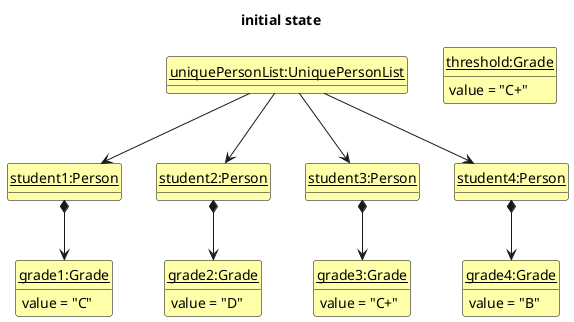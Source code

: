 @startuml
'https://plantuml.com/class-diagram

hide circle
hide methods
skinparam ClassFontColor #000000
skinparam ClassBorderColor #000000
skinparam ClassBackgroundColor #FFFFAA

title initial state

class uniquePersonList as "<u>uniquePersonList:UniquePersonList</u>"
class student1 as "<u>student1:Person</u>"
class student2 as "<u>student2:Person</u>"
class student3 as "<u>student3:Person</u>"
class student4 as "<u>student4:Person</u>"
class grade1  as "<u>grade1:Grade</u>" {
    value = "C"
}
class grade2 as "<u>grade2:Grade</u>"{
    value = "D"
}
class grade3 as "<u>grade3:Grade</u>"{
    value = "C+"
}
class grade4 as "<u>grade4:Grade</u>"{
    value = "B"
}
class Grade as "<u>threshold:Grade</u>"{
    value = "C+"
}

student1 -[hidden]right-> student2
student2 -[hidden]right-> student3

uniquePersonList -down-> student1
uniquePersonList -down-> student2
uniquePersonList -down-> student3
uniquePersonList -down-> student4

student1 *-down-> grade1
student2 *-down-> grade2
student3 *-down-> grade3
student4 *-down-> grade4

@enduml
